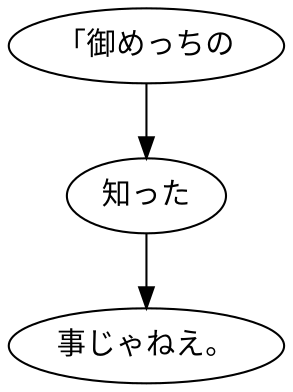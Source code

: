 digraph graph756 {
	node0 [label="「御めっちの"];
	node1 [label="知った"];
	node2 [label="事じゃねえ。"];
	node0 -> node1;
	node1 -> node2;
}
